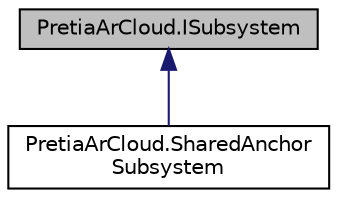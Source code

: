 digraph "PretiaArCloud.ISubsystem"
{
 // LATEX_PDF_SIZE
  edge [fontname="Helvetica",fontsize="10",labelfontname="Helvetica",labelfontsize="10"];
  node [fontname="Helvetica",fontsize="10",shape=record];
  Node1 [label="PretiaArCloud.ISubsystem",height=0.2,width=0.4,color="black", fillcolor="grey75", style="filled", fontcolor="black",tooltip=" "];
  Node1 -> Node2 [dir="back",color="midnightblue",fontsize="10",style="solid",fontname="Helvetica"];
  Node2 [label="PretiaArCloud.SharedAnchor\lSubsystem",height=0.2,width=0.4,color="black", fillcolor="white", style="filled",URL="$classPretiaArCloud_1_1SharedAnchorSubsystem.html",tooltip=" "];
}
